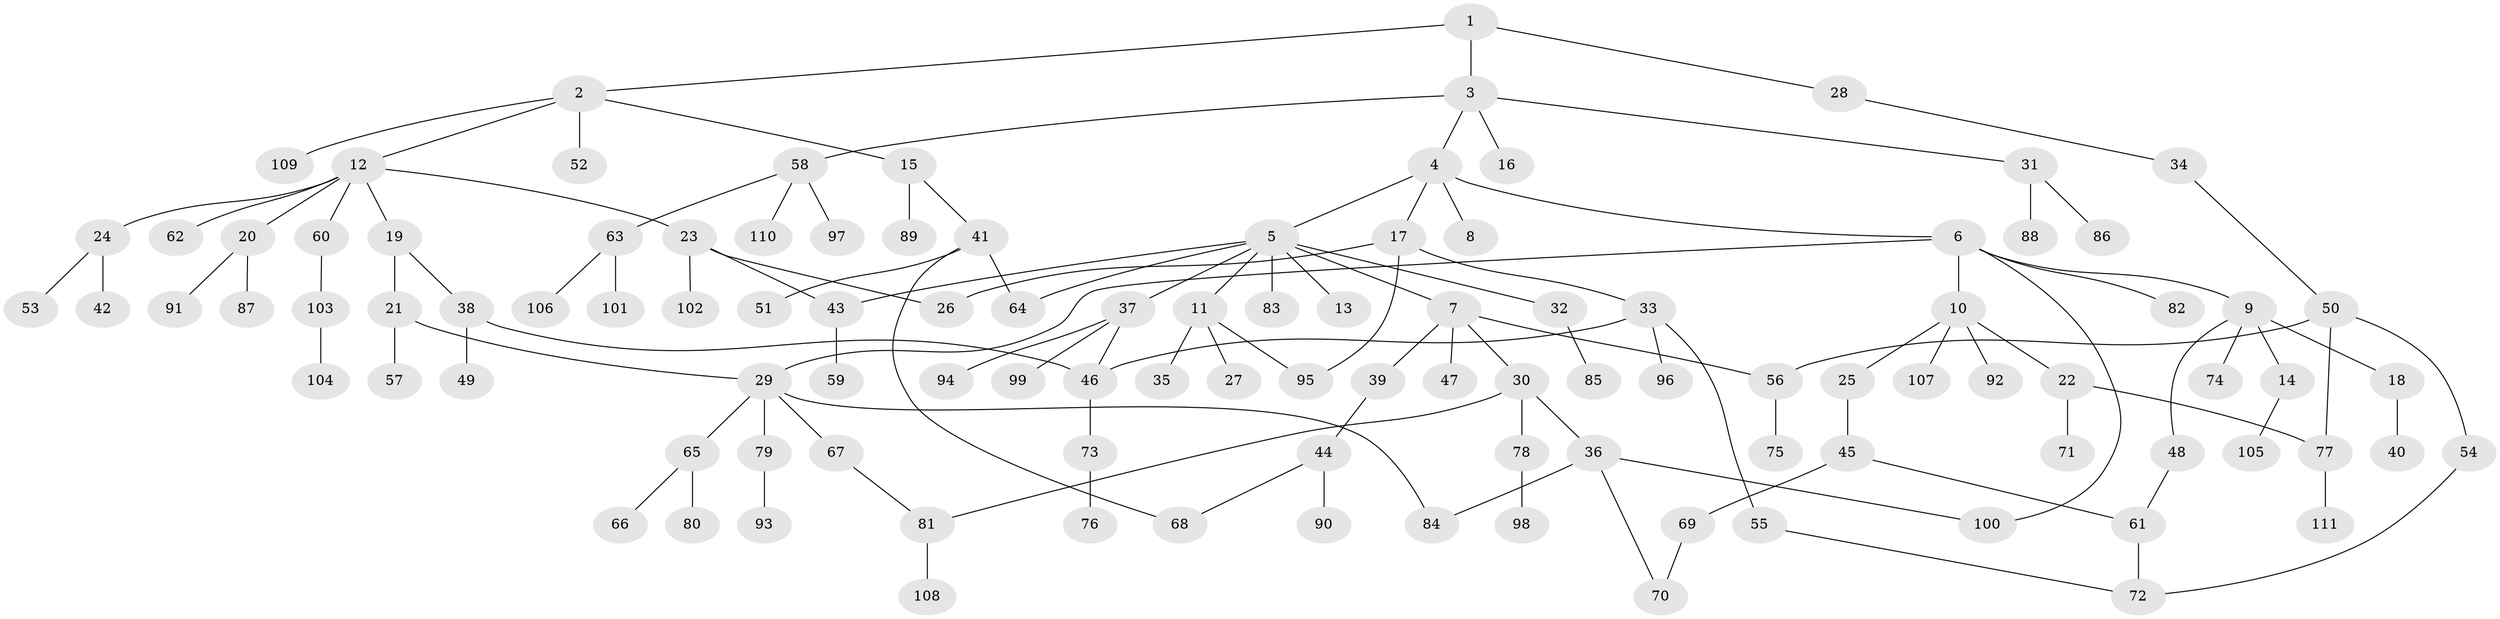 // coarse degree distribution, {1: 0.5757575757575758, 2: 0.24242424242424243, 20: 0.015151515151515152, 4: 0.06060606060606061, 5: 0.030303030303030304, 6: 0.015151515151515152, 3: 0.030303030303030304, 15: 0.015151515151515152, 9: 0.015151515151515152}
// Generated by graph-tools (version 1.1) at 2025/44/03/04/25 21:44:51]
// undirected, 111 vertices, 127 edges
graph export_dot {
graph [start="1"]
  node [color=gray90,style=filled];
  1;
  2;
  3;
  4;
  5;
  6;
  7;
  8;
  9;
  10;
  11;
  12;
  13;
  14;
  15;
  16;
  17;
  18;
  19;
  20;
  21;
  22;
  23;
  24;
  25;
  26;
  27;
  28;
  29;
  30;
  31;
  32;
  33;
  34;
  35;
  36;
  37;
  38;
  39;
  40;
  41;
  42;
  43;
  44;
  45;
  46;
  47;
  48;
  49;
  50;
  51;
  52;
  53;
  54;
  55;
  56;
  57;
  58;
  59;
  60;
  61;
  62;
  63;
  64;
  65;
  66;
  67;
  68;
  69;
  70;
  71;
  72;
  73;
  74;
  75;
  76;
  77;
  78;
  79;
  80;
  81;
  82;
  83;
  84;
  85;
  86;
  87;
  88;
  89;
  90;
  91;
  92;
  93;
  94;
  95;
  96;
  97;
  98;
  99;
  100;
  101;
  102;
  103;
  104;
  105;
  106;
  107;
  108;
  109;
  110;
  111;
  1 -- 2;
  1 -- 3;
  1 -- 28;
  2 -- 12;
  2 -- 15;
  2 -- 52;
  2 -- 109;
  3 -- 4;
  3 -- 16;
  3 -- 31;
  3 -- 58;
  4 -- 5;
  4 -- 6;
  4 -- 8;
  4 -- 17;
  5 -- 7;
  5 -- 11;
  5 -- 13;
  5 -- 32;
  5 -- 37;
  5 -- 43;
  5 -- 83;
  5 -- 64;
  6 -- 9;
  6 -- 10;
  6 -- 29;
  6 -- 82;
  6 -- 100;
  7 -- 30;
  7 -- 39;
  7 -- 47;
  7 -- 56;
  9 -- 14;
  9 -- 18;
  9 -- 48;
  9 -- 74;
  10 -- 22;
  10 -- 25;
  10 -- 92;
  10 -- 107;
  11 -- 27;
  11 -- 35;
  11 -- 95;
  12 -- 19;
  12 -- 20;
  12 -- 23;
  12 -- 24;
  12 -- 60;
  12 -- 62;
  14 -- 105;
  15 -- 41;
  15 -- 89;
  17 -- 33;
  17 -- 95;
  17 -- 26;
  18 -- 40;
  19 -- 21;
  19 -- 38;
  20 -- 87;
  20 -- 91;
  21 -- 57;
  21 -- 29;
  22 -- 71;
  22 -- 77;
  23 -- 26;
  23 -- 102;
  23 -- 43;
  24 -- 42;
  24 -- 53;
  25 -- 45;
  28 -- 34;
  29 -- 65;
  29 -- 67;
  29 -- 79;
  29 -- 84;
  30 -- 36;
  30 -- 78;
  30 -- 81;
  31 -- 86;
  31 -- 88;
  32 -- 85;
  33 -- 55;
  33 -- 96;
  33 -- 46;
  34 -- 50;
  36 -- 100;
  36 -- 70;
  36 -- 84;
  37 -- 94;
  37 -- 99;
  37 -- 46;
  38 -- 46;
  38 -- 49;
  39 -- 44;
  41 -- 51;
  41 -- 64;
  41 -- 68;
  43 -- 59;
  44 -- 68;
  44 -- 90;
  45 -- 61;
  45 -- 69;
  46 -- 73;
  48 -- 61;
  50 -- 54;
  50 -- 56;
  50 -- 77;
  54 -- 72;
  55 -- 72;
  56 -- 75;
  58 -- 63;
  58 -- 97;
  58 -- 110;
  60 -- 103;
  61 -- 72;
  63 -- 101;
  63 -- 106;
  65 -- 66;
  65 -- 80;
  67 -- 81;
  69 -- 70;
  73 -- 76;
  77 -- 111;
  78 -- 98;
  79 -- 93;
  81 -- 108;
  103 -- 104;
}
